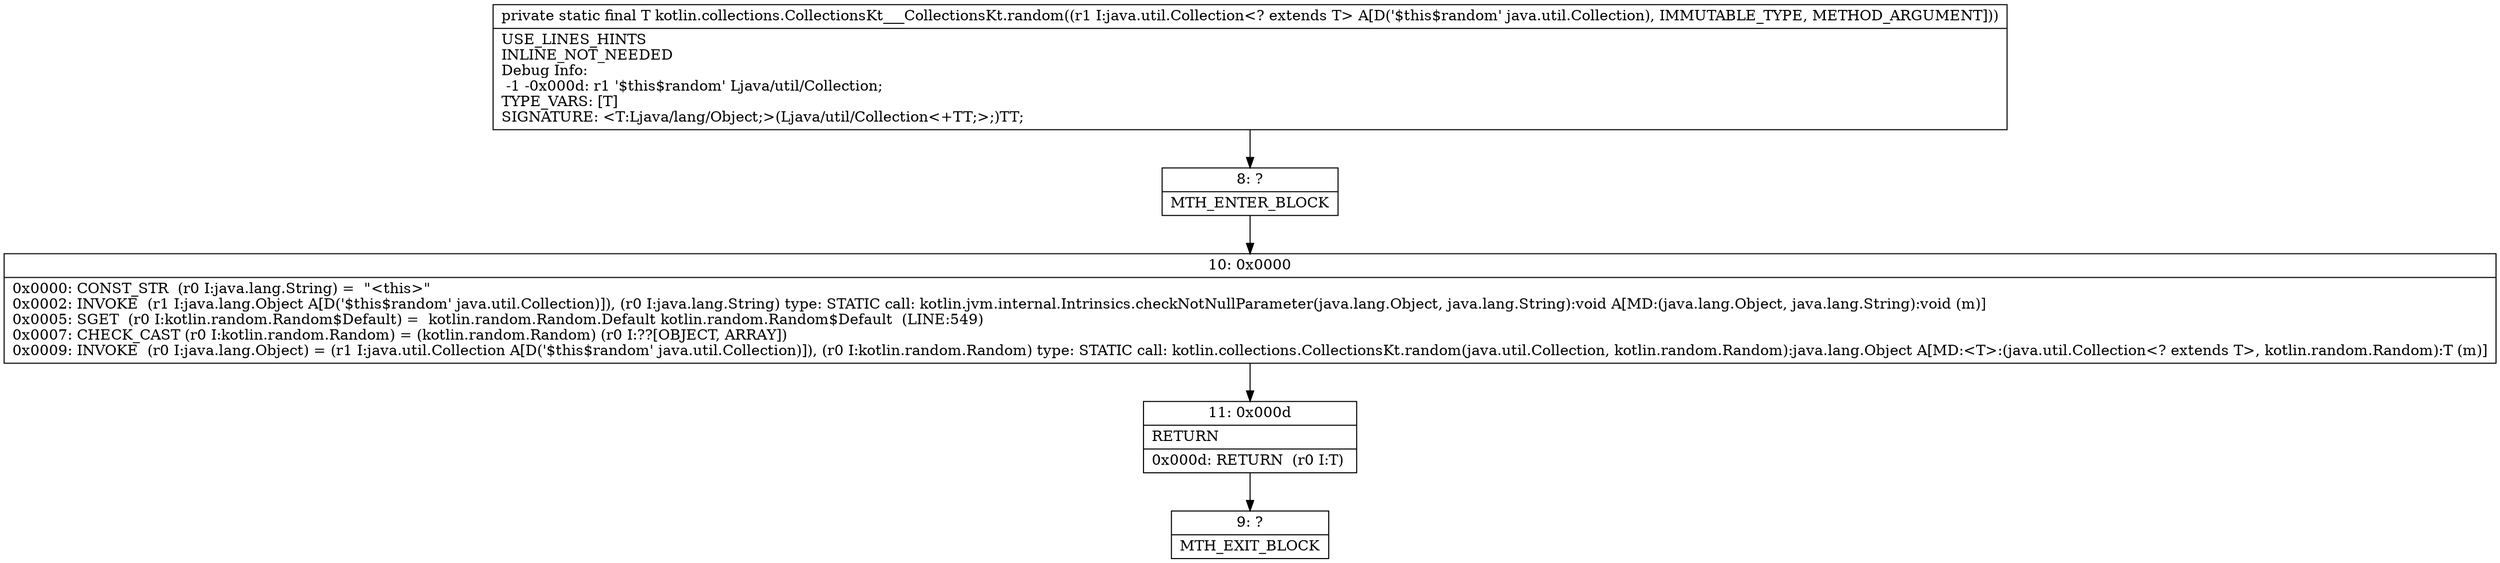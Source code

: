 digraph "CFG forkotlin.collections.CollectionsKt___CollectionsKt.random(Ljava\/util\/Collection;)Ljava\/lang\/Object;" {
Node_8 [shape=record,label="{8\:\ ?|MTH_ENTER_BLOCK\l}"];
Node_10 [shape=record,label="{10\:\ 0x0000|0x0000: CONST_STR  (r0 I:java.lang.String) =  \"\<this\>\" \l0x0002: INVOKE  (r1 I:java.lang.Object A[D('$this$random' java.util.Collection)]), (r0 I:java.lang.String) type: STATIC call: kotlin.jvm.internal.Intrinsics.checkNotNullParameter(java.lang.Object, java.lang.String):void A[MD:(java.lang.Object, java.lang.String):void (m)]\l0x0005: SGET  (r0 I:kotlin.random.Random$Default) =  kotlin.random.Random.Default kotlin.random.Random$Default  (LINE:549)\l0x0007: CHECK_CAST (r0 I:kotlin.random.Random) = (kotlin.random.Random) (r0 I:??[OBJECT, ARRAY]) \l0x0009: INVOKE  (r0 I:java.lang.Object) = (r1 I:java.util.Collection A[D('$this$random' java.util.Collection)]), (r0 I:kotlin.random.Random) type: STATIC call: kotlin.collections.CollectionsKt.random(java.util.Collection, kotlin.random.Random):java.lang.Object A[MD:\<T\>:(java.util.Collection\<? extends T\>, kotlin.random.Random):T (m)]\l}"];
Node_11 [shape=record,label="{11\:\ 0x000d|RETURN\l|0x000d: RETURN  (r0 I:T) \l}"];
Node_9 [shape=record,label="{9\:\ ?|MTH_EXIT_BLOCK\l}"];
MethodNode[shape=record,label="{private static final T kotlin.collections.CollectionsKt___CollectionsKt.random((r1 I:java.util.Collection\<? extends T\> A[D('$this$random' java.util.Collection), IMMUTABLE_TYPE, METHOD_ARGUMENT]))  | USE_LINES_HINTS\lINLINE_NOT_NEEDED\lDebug Info:\l  \-1 \-0x000d: r1 '$this$random' Ljava\/util\/Collection;\lTYPE_VARS: [T]\lSIGNATURE: \<T:Ljava\/lang\/Object;\>(Ljava\/util\/Collection\<+TT;\>;)TT;\l}"];
MethodNode -> Node_8;Node_8 -> Node_10;
Node_10 -> Node_11;
Node_11 -> Node_9;
}

